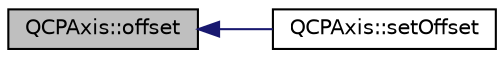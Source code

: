 digraph "QCPAxis::offset"
{
  edge [fontname="Helvetica",fontsize="10",labelfontname="Helvetica",labelfontsize="10"];
  node [fontname="Helvetica",fontsize="10",shape=record];
  rankdir="LR";
  Node1 [label="QCPAxis::offset",height=0.2,width=0.4,color="black", fillcolor="grey75", style="filled", fontcolor="black"];
  Node1 -> Node2 [dir="back",color="midnightblue",fontsize="10",style="solid",fontname="Helvetica"];
  Node2 [label="QCPAxis::setOffset",height=0.2,width=0.4,color="black", fillcolor="white", style="filled",URL="$class_q_c_p_axis.html#a04a652603cbe50eba9969ee6d68873c3"];
}

